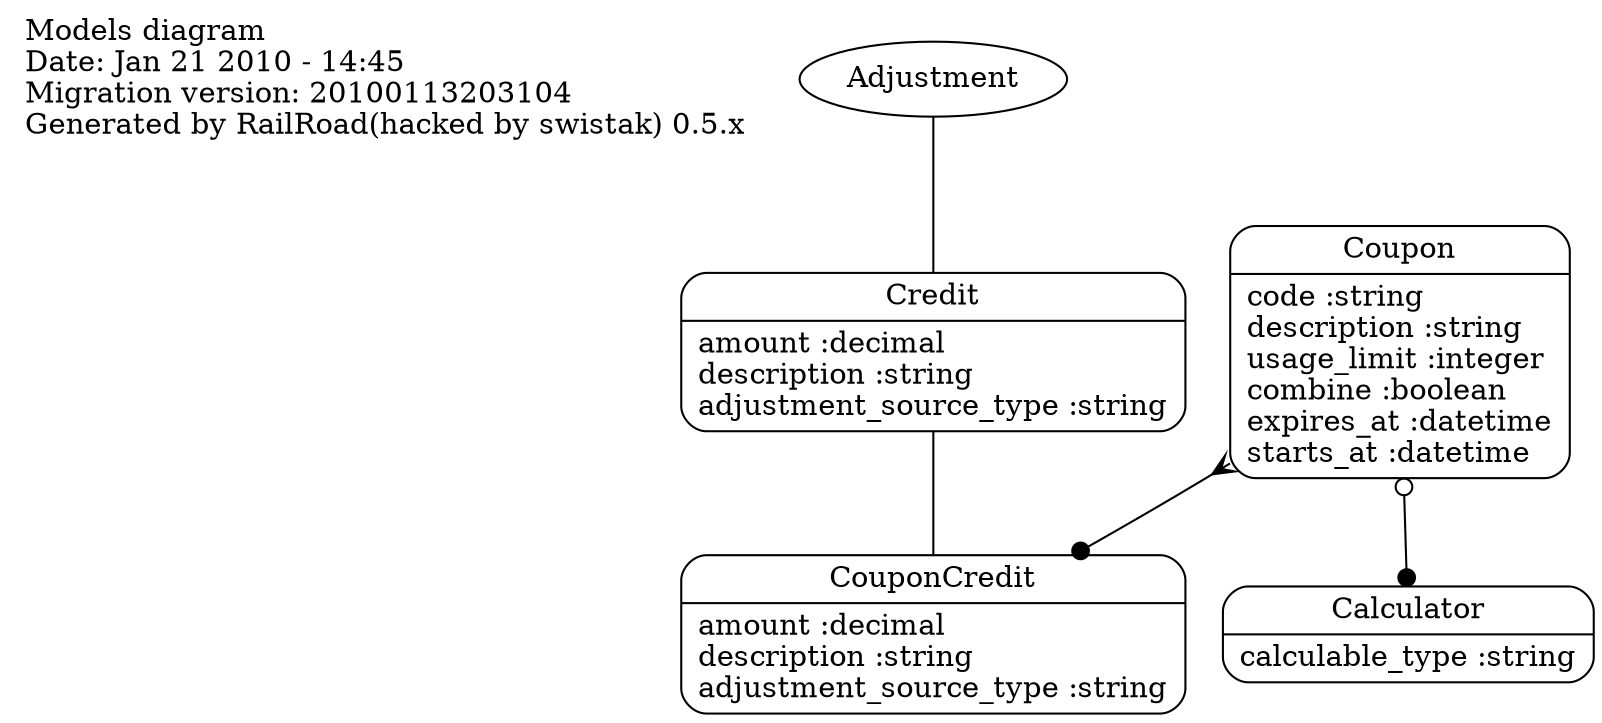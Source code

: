 digraph models_diagram {
	graph[overlap=false, splines=true]
	_diagram_info [shape="plaintext", label="Models diagram\lDate: Jan 21 2010 - 14:45\lMigration version: 20100113203104\lGenerated by RailRoad(hacked by swistak) 0.5.x\l", fontsize=14]
	"Coupon" [shape=Mrecord, label="{Coupon|code :string\ldescription :string\lusage_limit :integer\lcombine :boolean\lexpires_at :datetime\lstarts_at :datetime\l}"]
	"CouponCredit" [shape=Mrecord, label="{CouponCredit|amount :decimal\ldescription :string\ladjustment_source_type :string\l}"]
	"Credit" [shape=Mrecord, label="{Credit|amount :decimal\ldescription :string\ladjustment_source_type :string\l}"]
	"Calculator" [shape=Mrecord, label="{Calculator|calculable_type :string\l}"]
	"Coupon" -> "CouponCredit" [arrowtail=crow, arrowhead=dot, dir=both]
	"Coupon" -> "Calculator" [arrowtail=odot, arrowhead=dot, dir=both]
	"Credit" -> "CouponCredit" [label="", arrowhead="none", arrowtail="onormal"]
	"Adjustment" -> "Credit" [label="", arrowhead="none", arrowtail="onormal"]
}

